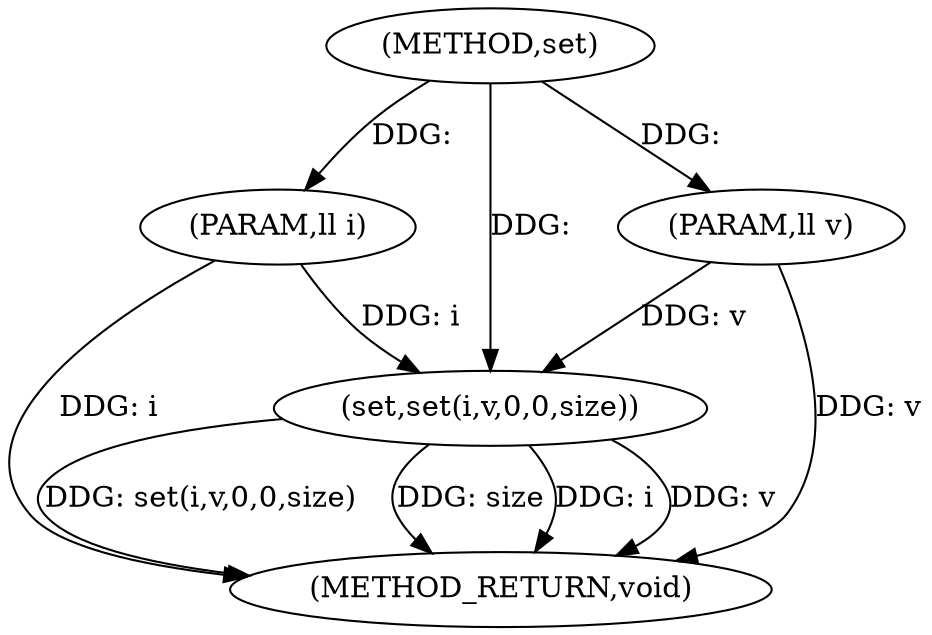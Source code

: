 digraph "set" {  
"1000557" [label = "(METHOD,set)" ]
"1000567" [label = "(METHOD_RETURN,void)" ]
"1000558" [label = "(PARAM,ll i)" ]
"1000559" [label = "(PARAM,ll v)" ]
"1000561" [label = "(set,set(i,v,0,0,size))" ]
  "1000558" -> "1000567"  [ label = "DDG: i"] 
  "1000559" -> "1000567"  [ label = "DDG: v"] 
  "1000561" -> "1000567"  [ label = "DDG: i"] 
  "1000561" -> "1000567"  [ label = "DDG: v"] 
  "1000561" -> "1000567"  [ label = "DDG: set(i,v,0,0,size)"] 
  "1000561" -> "1000567"  [ label = "DDG: size"] 
  "1000557" -> "1000558"  [ label = "DDG: "] 
  "1000557" -> "1000559"  [ label = "DDG: "] 
  "1000558" -> "1000561"  [ label = "DDG: i"] 
  "1000557" -> "1000561"  [ label = "DDG: "] 
  "1000559" -> "1000561"  [ label = "DDG: v"] 
}
